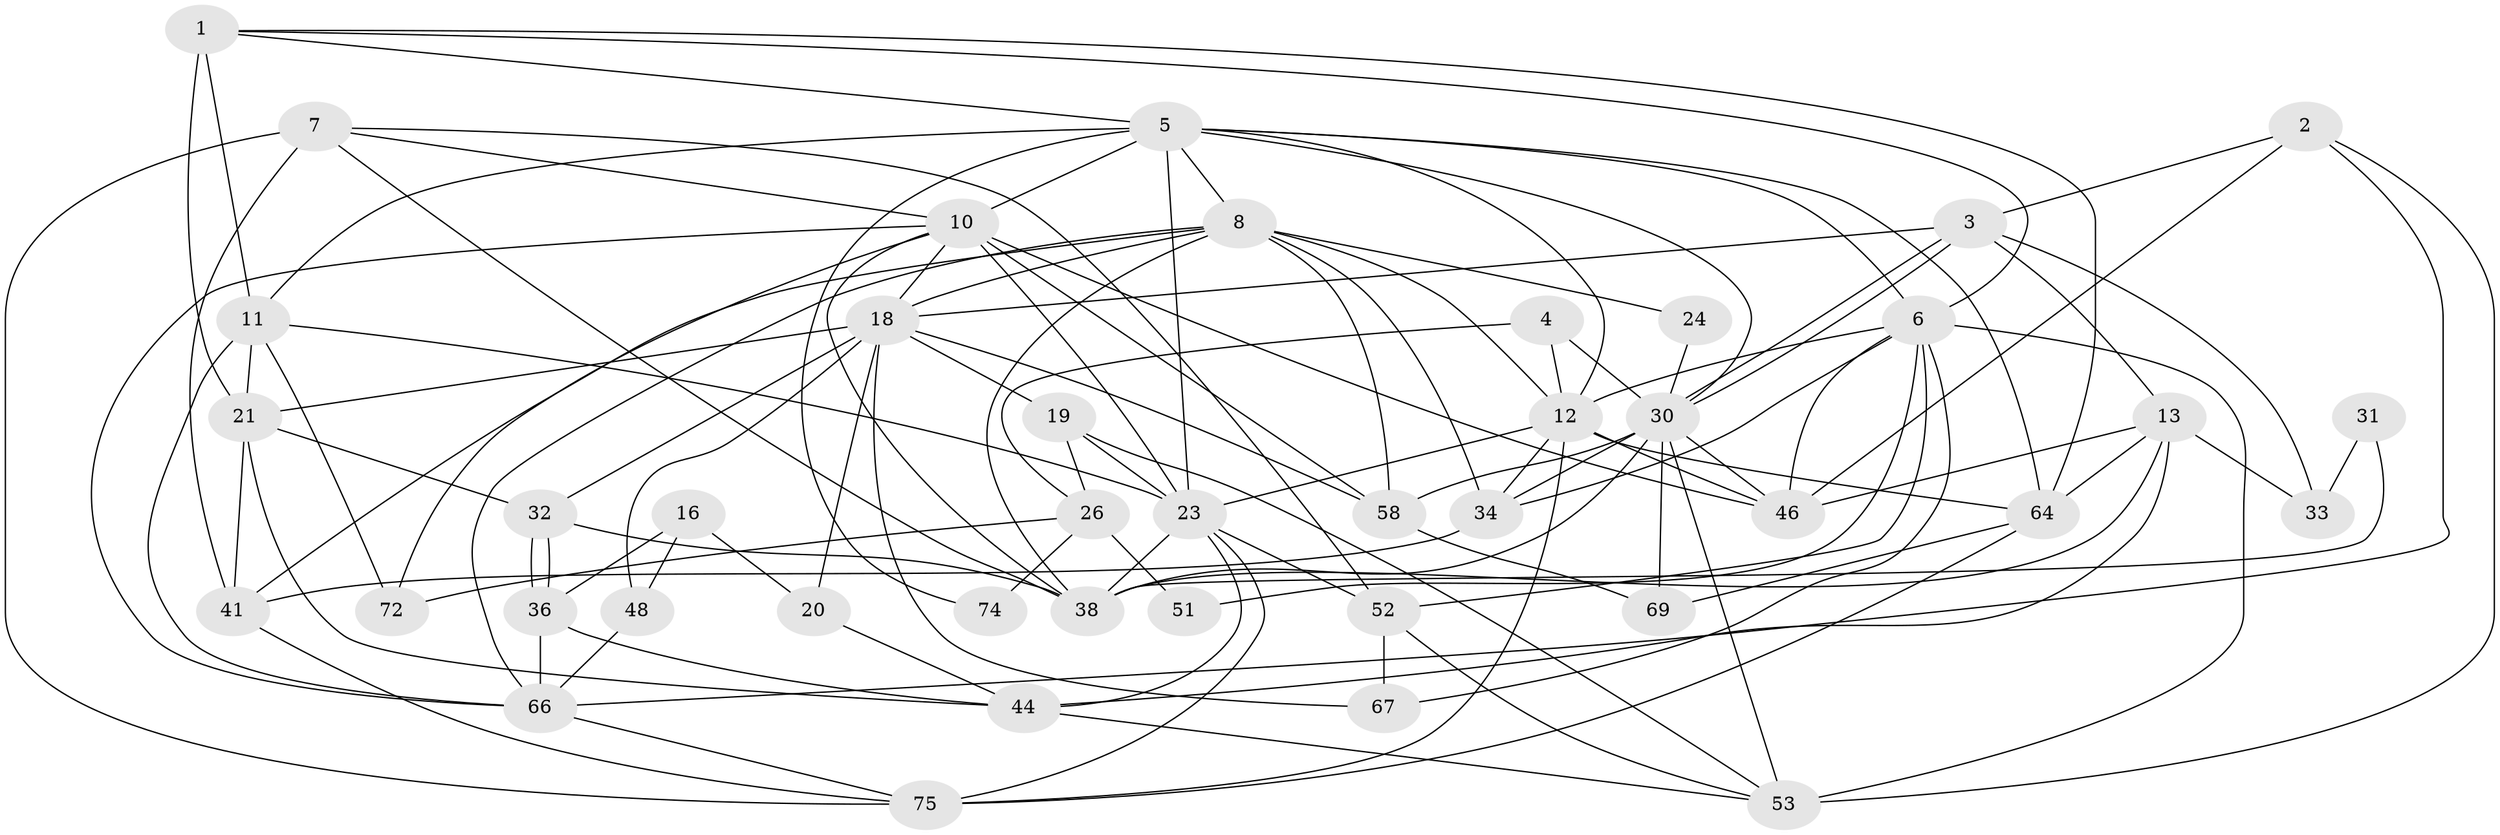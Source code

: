 // original degree distribution, {4: 0.21428571428571427, 3: 0.25, 5: 0.25, 7: 0.047619047619047616, 2: 0.15476190476190477, 6: 0.08333333333333333}
// Generated by graph-tools (version 1.1) at 2025/14/03/09/25 04:14:57]
// undirected, 42 vertices, 115 edges
graph export_dot {
graph [start="1"]
  node [color=gray90,style=filled];
  1 [super="+59+62"];
  2;
  3 [super="+27"];
  4;
  5 [super="+14+15+37"];
  6 [super="+9"];
  7 [super="+22"];
  8 [super="+43+73"];
  10 [super="+25+39"];
  11 [super="+80"];
  12 [super="+50+17"];
  13 [super="+42"];
  16;
  18 [super="+28"];
  19;
  20;
  21 [super="+29"];
  23 [super="+55+77"];
  24;
  26 [super="+76"];
  30 [super="+47+49"];
  31;
  32 [super="+60"];
  33;
  34 [super="+35"];
  36;
  38 [super="+45"];
  41 [super="+78"];
  44;
  46 [super="+54"];
  48;
  51;
  52 [super="+61"];
  53;
  58;
  64 [super="+81"];
  66 [super="+68"];
  67;
  69 [super="+71"];
  72;
  74;
  75;
  1 -- 21 [weight=2];
  1 -- 5;
  1 -- 6;
  1 -- 11 [weight=2];
  1 -- 64;
  2 -- 53;
  2 -- 3;
  2 -- 66;
  2 -- 46;
  3 -- 30;
  3 -- 30;
  3 -- 33;
  3 -- 13;
  3 -- 18;
  4 -- 26;
  4 -- 30;
  4 -- 12;
  5 -- 8;
  5 -- 74 [weight=2];
  5 -- 64;
  5 -- 23;
  5 -- 10;
  5 -- 30;
  5 -- 6;
  5 -- 11;
  5 -- 12;
  6 -- 53 [weight=2];
  6 -- 67;
  6 -- 34;
  6 -- 12 [weight=2];
  6 -- 46;
  6 -- 51;
  6 -- 52;
  7 -- 41;
  7 -- 75;
  7 -- 52;
  7 -- 38;
  7 -- 10;
  8 -- 58;
  8 -- 24;
  8 -- 66;
  8 -- 12;
  8 -- 18 [weight=2];
  8 -- 41;
  8 -- 38;
  8 -- 34;
  10 -- 18;
  10 -- 23 [weight=2];
  10 -- 66;
  10 -- 58;
  10 -- 72;
  10 -- 38;
  10 -- 46;
  11 -- 23;
  11 -- 66;
  11 -- 21;
  11 -- 72;
  12 -- 75;
  12 -- 46;
  12 -- 34;
  12 -- 64;
  12 -- 23 [weight=2];
  13 -- 64;
  13 -- 38;
  13 -- 33;
  13 -- 44;
  13 -- 46;
  16 -- 20;
  16 -- 36;
  16 -- 48;
  18 -- 67 [weight=2];
  18 -- 32;
  18 -- 48;
  18 -- 19;
  18 -- 20;
  18 -- 21;
  18 -- 58;
  19 -- 26;
  19 -- 53;
  19 -- 23;
  20 -- 44;
  21 -- 44;
  21 -- 41 [weight=2];
  21 -- 32;
  23 -- 38;
  23 -- 75;
  23 -- 44;
  23 -- 52;
  24 -- 30;
  26 -- 51;
  26 -- 72;
  26 -- 74;
  30 -- 38;
  30 -- 34;
  30 -- 53;
  30 -- 58;
  30 -- 69;
  30 -- 46;
  31 -- 33;
  31 -- 38;
  32 -- 36;
  32 -- 36;
  32 -- 38;
  34 -- 41;
  36 -- 66;
  36 -- 44;
  41 -- 75;
  44 -- 53;
  48 -- 66;
  52 -- 53;
  52 -- 67;
  58 -- 69;
  64 -- 69;
  64 -- 75;
  66 -- 75;
}
